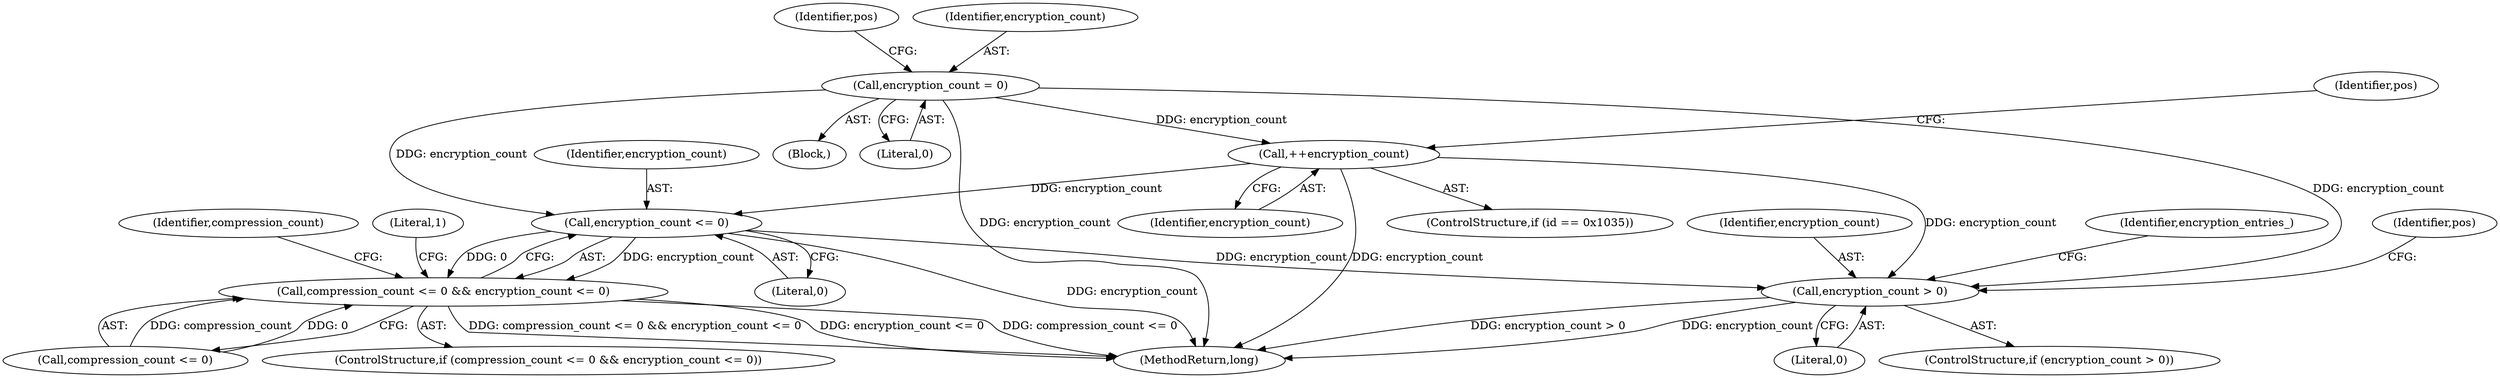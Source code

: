 digraph "0_Android_04839626ed859623901ebd3a5fd483982186b59d_181@API" {
"1000177" [label="(Call,encryption_count <= 0)"];
"1000163" [label="(Call,++encryption_count)"];
"1000128" [label="(Call,encryption_count = 0)"];
"1000173" [label="(Call,compression_count <= 0 && encryption_count <= 0)"];
"1000198" [label="(Call,encryption_count > 0)"];
"1000197" [label="(ControlStructure,if (encryption_count > 0))"];
"1000177" [label="(Call,encryption_count <= 0)"];
"1000164" [label="(Identifier,encryption_count)"];
"1000174" [label="(Call,compression_count <= 0)"];
"1000179" [label="(Literal,0)"];
"1000200" [label="(Literal,0)"];
"1000166" [label="(Identifier,pos)"];
"1000173" [label="(Call,compression_count <= 0 && encryption_count <= 0)"];
"1000128" [label="(Call,encryption_count = 0)"];
"1000198" [label="(Call,encryption_count > 0)"];
"1000133" [label="(Identifier,pos)"];
"1000110" [label="(Block,)"];
"1000362" [label="(MethodReturn,long)"];
"1000215" [label="(Identifier,pos)"];
"1000178" [label="(Identifier,encryption_count)"];
"1000199" [label="(Identifier,encryption_count)"];
"1000129" [label="(Identifier,encryption_count)"];
"1000185" [label="(Identifier,compression_count)"];
"1000130" [label="(Literal,0)"];
"1000204" [label="(Identifier,encryption_entries_)"];
"1000159" [label="(ControlStructure,if (id == 0x1035))"];
"1000182" [label="(Literal,1)"];
"1000172" [label="(ControlStructure,if (compression_count <= 0 && encryption_count <= 0))"];
"1000163" [label="(Call,++encryption_count)"];
"1000177" -> "1000173"  [label="AST: "];
"1000177" -> "1000179"  [label="CFG: "];
"1000178" -> "1000177"  [label="AST: "];
"1000179" -> "1000177"  [label="AST: "];
"1000173" -> "1000177"  [label="CFG: "];
"1000177" -> "1000362"  [label="DDG: encryption_count"];
"1000177" -> "1000173"  [label="DDG: encryption_count"];
"1000177" -> "1000173"  [label="DDG: 0"];
"1000163" -> "1000177"  [label="DDG: encryption_count"];
"1000128" -> "1000177"  [label="DDG: encryption_count"];
"1000177" -> "1000198"  [label="DDG: encryption_count"];
"1000163" -> "1000159"  [label="AST: "];
"1000163" -> "1000164"  [label="CFG: "];
"1000164" -> "1000163"  [label="AST: "];
"1000166" -> "1000163"  [label="CFG: "];
"1000163" -> "1000362"  [label="DDG: encryption_count"];
"1000128" -> "1000163"  [label="DDG: encryption_count"];
"1000163" -> "1000198"  [label="DDG: encryption_count"];
"1000128" -> "1000110"  [label="AST: "];
"1000128" -> "1000130"  [label="CFG: "];
"1000129" -> "1000128"  [label="AST: "];
"1000130" -> "1000128"  [label="AST: "];
"1000133" -> "1000128"  [label="CFG: "];
"1000128" -> "1000362"  [label="DDG: encryption_count"];
"1000128" -> "1000198"  [label="DDG: encryption_count"];
"1000173" -> "1000172"  [label="AST: "];
"1000173" -> "1000174"  [label="CFG: "];
"1000174" -> "1000173"  [label="AST: "];
"1000182" -> "1000173"  [label="CFG: "];
"1000185" -> "1000173"  [label="CFG: "];
"1000173" -> "1000362"  [label="DDG: compression_count <= 0 && encryption_count <= 0"];
"1000173" -> "1000362"  [label="DDG: encryption_count <= 0"];
"1000173" -> "1000362"  [label="DDG: compression_count <= 0"];
"1000174" -> "1000173"  [label="DDG: compression_count"];
"1000174" -> "1000173"  [label="DDG: 0"];
"1000198" -> "1000197"  [label="AST: "];
"1000198" -> "1000200"  [label="CFG: "];
"1000199" -> "1000198"  [label="AST: "];
"1000200" -> "1000198"  [label="AST: "];
"1000204" -> "1000198"  [label="CFG: "];
"1000215" -> "1000198"  [label="CFG: "];
"1000198" -> "1000362"  [label="DDG: encryption_count"];
"1000198" -> "1000362"  [label="DDG: encryption_count > 0"];
}
